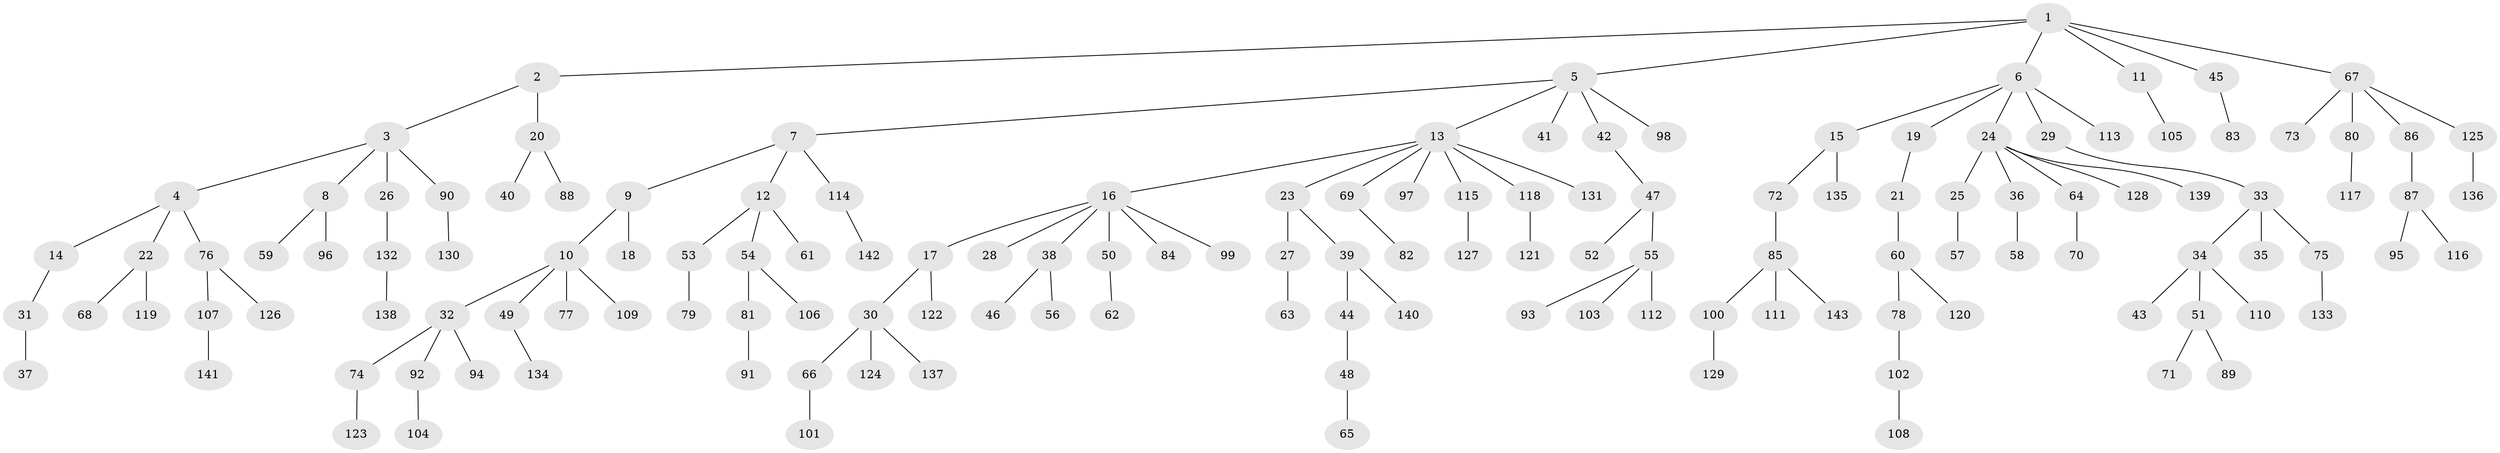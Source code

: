 // Generated by graph-tools (version 1.1) at 2025/36/03/09/25 02:36:59]
// undirected, 143 vertices, 142 edges
graph export_dot {
graph [start="1"]
  node [color=gray90,style=filled];
  1;
  2;
  3;
  4;
  5;
  6;
  7;
  8;
  9;
  10;
  11;
  12;
  13;
  14;
  15;
  16;
  17;
  18;
  19;
  20;
  21;
  22;
  23;
  24;
  25;
  26;
  27;
  28;
  29;
  30;
  31;
  32;
  33;
  34;
  35;
  36;
  37;
  38;
  39;
  40;
  41;
  42;
  43;
  44;
  45;
  46;
  47;
  48;
  49;
  50;
  51;
  52;
  53;
  54;
  55;
  56;
  57;
  58;
  59;
  60;
  61;
  62;
  63;
  64;
  65;
  66;
  67;
  68;
  69;
  70;
  71;
  72;
  73;
  74;
  75;
  76;
  77;
  78;
  79;
  80;
  81;
  82;
  83;
  84;
  85;
  86;
  87;
  88;
  89;
  90;
  91;
  92;
  93;
  94;
  95;
  96;
  97;
  98;
  99;
  100;
  101;
  102;
  103;
  104;
  105;
  106;
  107;
  108;
  109;
  110;
  111;
  112;
  113;
  114;
  115;
  116;
  117;
  118;
  119;
  120;
  121;
  122;
  123;
  124;
  125;
  126;
  127;
  128;
  129;
  130;
  131;
  132;
  133;
  134;
  135;
  136;
  137;
  138;
  139;
  140;
  141;
  142;
  143;
  1 -- 2;
  1 -- 5;
  1 -- 6;
  1 -- 11;
  1 -- 45;
  1 -- 67;
  2 -- 3;
  2 -- 20;
  3 -- 4;
  3 -- 8;
  3 -- 26;
  3 -- 90;
  4 -- 14;
  4 -- 22;
  4 -- 76;
  5 -- 7;
  5 -- 13;
  5 -- 41;
  5 -- 42;
  5 -- 98;
  6 -- 15;
  6 -- 19;
  6 -- 24;
  6 -- 29;
  6 -- 113;
  7 -- 9;
  7 -- 12;
  7 -- 114;
  8 -- 59;
  8 -- 96;
  9 -- 10;
  9 -- 18;
  10 -- 32;
  10 -- 49;
  10 -- 77;
  10 -- 109;
  11 -- 105;
  12 -- 53;
  12 -- 54;
  12 -- 61;
  13 -- 16;
  13 -- 23;
  13 -- 69;
  13 -- 97;
  13 -- 115;
  13 -- 118;
  13 -- 131;
  14 -- 31;
  15 -- 72;
  15 -- 135;
  16 -- 17;
  16 -- 28;
  16 -- 38;
  16 -- 50;
  16 -- 84;
  16 -- 99;
  17 -- 30;
  17 -- 122;
  19 -- 21;
  20 -- 40;
  20 -- 88;
  21 -- 60;
  22 -- 68;
  22 -- 119;
  23 -- 27;
  23 -- 39;
  24 -- 25;
  24 -- 36;
  24 -- 64;
  24 -- 128;
  24 -- 139;
  25 -- 57;
  26 -- 132;
  27 -- 63;
  29 -- 33;
  30 -- 66;
  30 -- 124;
  30 -- 137;
  31 -- 37;
  32 -- 74;
  32 -- 92;
  32 -- 94;
  33 -- 34;
  33 -- 35;
  33 -- 75;
  34 -- 43;
  34 -- 51;
  34 -- 110;
  36 -- 58;
  38 -- 46;
  38 -- 56;
  39 -- 44;
  39 -- 140;
  42 -- 47;
  44 -- 48;
  45 -- 83;
  47 -- 52;
  47 -- 55;
  48 -- 65;
  49 -- 134;
  50 -- 62;
  51 -- 71;
  51 -- 89;
  53 -- 79;
  54 -- 81;
  54 -- 106;
  55 -- 93;
  55 -- 103;
  55 -- 112;
  60 -- 78;
  60 -- 120;
  64 -- 70;
  66 -- 101;
  67 -- 73;
  67 -- 80;
  67 -- 86;
  67 -- 125;
  69 -- 82;
  72 -- 85;
  74 -- 123;
  75 -- 133;
  76 -- 107;
  76 -- 126;
  78 -- 102;
  80 -- 117;
  81 -- 91;
  85 -- 100;
  85 -- 111;
  85 -- 143;
  86 -- 87;
  87 -- 95;
  87 -- 116;
  90 -- 130;
  92 -- 104;
  100 -- 129;
  102 -- 108;
  107 -- 141;
  114 -- 142;
  115 -- 127;
  118 -- 121;
  125 -- 136;
  132 -- 138;
}
